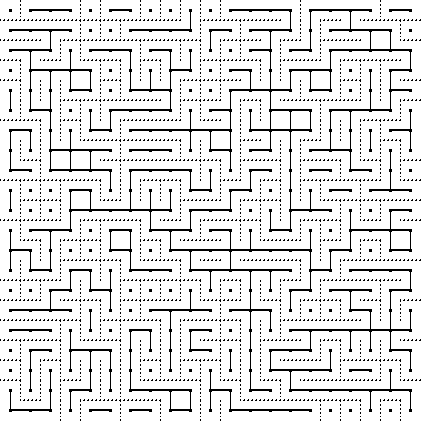int xdim = 20;
int ydim = 20;
real p = .45;

import stats;

unitsize (10);

for (int i=0; i<=xdim; ++i)
  for (int j=0; j<=ydim; ++j)
    dot ((i,j), linewidth(.8));

for (int i=0; i<xdim; ++i)
  for (int j=0; j<=ydim; ++j)
    if (unitrand() < p) draw ((i,j)--(i+1,j));
    else draw ((i+.5,j-.5)--(i+.5,j+.5), dotted);

for (int i=0; i<=xdim; ++i)
  for (int j=0; j<ydim; ++j)
    if (unitrand() < p) draw ((i,j)--(i,j+1));
    else draw ((i-.5,j+.5)--(i+.5,j+.5), dotted);

